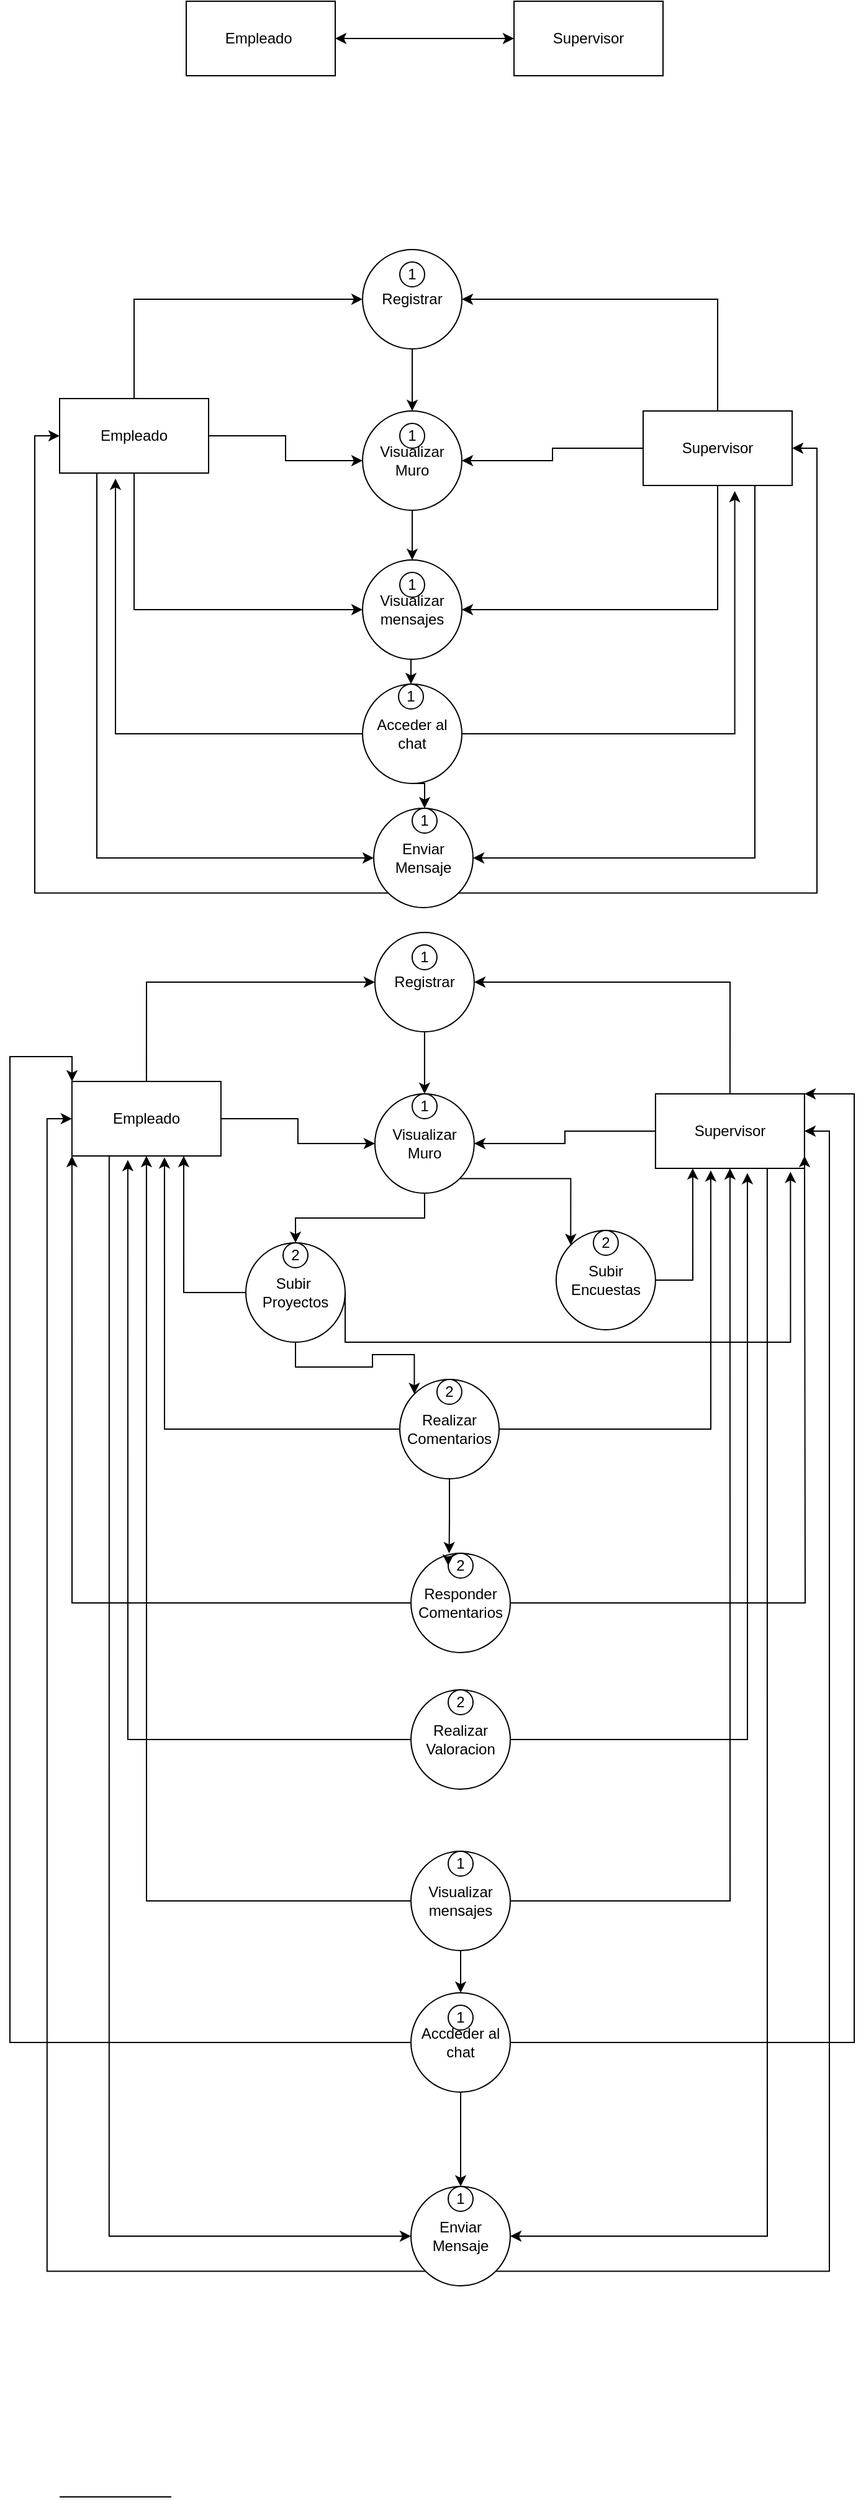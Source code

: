 <mxfile version="28.1.2">
  <diagram name="Página-1" id="LfR1hwVw9W9deJp4ly_a">
    <mxGraphModel dx="3169" dy="1744" grid="1" gridSize="10" guides="1" tooltips="1" connect="1" arrows="1" fold="1" page="1" pageScale="1" pageWidth="827" pageHeight="1169" math="0" shadow="0">
      <root>
        <mxCell id="0" />
        <mxCell id="1" parent="0" />
        <mxCell id="BPRIxgXjPqgxqExQSOau-2" value="Empleado&amp;nbsp;" style="rounded=0;whiteSpace=wrap;html=1;" vertex="1" parent="1">
          <mxGeometry x="232" y="150" width="120" height="60" as="geometry" />
        </mxCell>
        <mxCell id="BPRIxgXjPqgxqExQSOau-3" value="Supervisor" style="rounded=0;whiteSpace=wrap;html=1;" vertex="1" parent="1">
          <mxGeometry x="496" y="150" width="120" height="60" as="geometry" />
        </mxCell>
        <mxCell id="BPRIxgXjPqgxqExQSOau-4" value="" style="endArrow=classic;startArrow=classic;html=1;rounded=0;entryX=0;entryY=0.5;entryDx=0;entryDy=0;exitX=1;exitY=0.5;exitDx=0;exitDy=0;" edge="1" parent="1" source="BPRIxgXjPqgxqExQSOau-2" target="BPRIxgXjPqgxqExQSOau-3">
          <mxGeometry width="50" height="50" relative="1" as="geometry">
            <mxPoint x="402" y="200" as="sourcePoint" />
            <mxPoint x="452" y="150" as="targetPoint" />
          </mxGeometry>
        </mxCell>
        <mxCell id="BPRIxgXjPqgxqExQSOau-8" style="edgeStyle=orthogonalEdgeStyle;rounded=0;orthogonalLoop=1;jettySize=auto;html=1;exitX=0.5;exitY=0;exitDx=0;exitDy=0;entryX=0;entryY=0.5;entryDx=0;entryDy=0;" edge="1" parent="1" source="BPRIxgXjPqgxqExQSOau-5" target="BPRIxgXjPqgxqExQSOau-7">
          <mxGeometry relative="1" as="geometry" />
        </mxCell>
        <mxCell id="BPRIxgXjPqgxqExQSOau-26" style="edgeStyle=orthogonalEdgeStyle;rounded=0;orthogonalLoop=1;jettySize=auto;html=1;exitX=1;exitY=0.5;exitDx=0;exitDy=0;entryX=0;entryY=0.5;entryDx=0;entryDy=0;" edge="1" parent="1" source="BPRIxgXjPqgxqExQSOau-5" target="BPRIxgXjPqgxqExQSOau-18">
          <mxGeometry relative="1" as="geometry" />
        </mxCell>
        <mxCell id="BPRIxgXjPqgxqExQSOau-28" style="edgeStyle=orthogonalEdgeStyle;rounded=0;orthogonalLoop=1;jettySize=auto;html=1;exitX=0.5;exitY=1;exitDx=0;exitDy=0;entryX=0;entryY=0.5;entryDx=0;entryDy=0;" edge="1" parent="1" source="BPRIxgXjPqgxqExQSOau-5" target="BPRIxgXjPqgxqExQSOau-23">
          <mxGeometry relative="1" as="geometry" />
        </mxCell>
        <mxCell id="BPRIxgXjPqgxqExQSOau-32" style="edgeStyle=orthogonalEdgeStyle;rounded=0;orthogonalLoop=1;jettySize=auto;html=1;exitX=0.25;exitY=1;exitDx=0;exitDy=0;entryX=0;entryY=0.5;entryDx=0;entryDy=0;" edge="1" parent="1" source="BPRIxgXjPqgxqExQSOau-5" target="BPRIxgXjPqgxqExQSOau-30">
          <mxGeometry relative="1" as="geometry" />
        </mxCell>
        <mxCell id="BPRIxgXjPqgxqExQSOau-5" value="Empleado" style="rounded=0;whiteSpace=wrap;html=1;" vertex="1" parent="1">
          <mxGeometry x="130" y="470" width="120" height="60" as="geometry" />
        </mxCell>
        <mxCell id="BPRIxgXjPqgxqExQSOau-22" style="edgeStyle=orthogonalEdgeStyle;rounded=0;orthogonalLoop=1;jettySize=auto;html=1;exitX=0.5;exitY=1;exitDx=0;exitDy=0;entryX=0.5;entryY=0;entryDx=0;entryDy=0;" edge="1" parent="1" source="BPRIxgXjPqgxqExQSOau-7" target="BPRIxgXjPqgxqExQSOau-18">
          <mxGeometry relative="1" as="geometry" />
        </mxCell>
        <mxCell id="BPRIxgXjPqgxqExQSOau-7" value="Registrar" style="ellipse;whiteSpace=wrap;html=1;aspect=fixed;" vertex="1" parent="1">
          <mxGeometry x="374" y="350" width="80" height="80" as="geometry" />
        </mxCell>
        <mxCell id="BPRIxgXjPqgxqExQSOau-10" value="1" style="ellipse;whiteSpace=wrap;html=1;aspect=fixed;" vertex="1" parent="1">
          <mxGeometry x="404" y="360" width="20" height="20" as="geometry" />
        </mxCell>
        <mxCell id="BPRIxgXjPqgxqExQSOau-25" style="edgeStyle=orthogonalEdgeStyle;rounded=0;orthogonalLoop=1;jettySize=auto;html=1;exitX=0.5;exitY=1;exitDx=0;exitDy=0;entryX=0.5;entryY=0;entryDx=0;entryDy=0;" edge="1" parent="1" source="BPRIxgXjPqgxqExQSOau-18" target="BPRIxgXjPqgxqExQSOau-23">
          <mxGeometry relative="1" as="geometry" />
        </mxCell>
        <mxCell id="BPRIxgXjPqgxqExQSOau-18" value="Visualizar Muro" style="ellipse;whiteSpace=wrap;html=1;aspect=fixed;" vertex="1" parent="1">
          <mxGeometry x="374" y="480" width="80" height="80" as="geometry" />
        </mxCell>
        <mxCell id="BPRIxgXjPqgxqExQSOau-19" value="1" style="ellipse;whiteSpace=wrap;html=1;aspect=fixed;" vertex="1" parent="1">
          <mxGeometry x="404" y="490" width="20" height="20" as="geometry" />
        </mxCell>
        <mxCell id="BPRIxgXjPqgxqExQSOau-116" style="edgeStyle=orthogonalEdgeStyle;rounded=0;orthogonalLoop=1;jettySize=auto;html=1;exitX=0.5;exitY=1;exitDx=0;exitDy=0;entryX=0.5;entryY=0;entryDx=0;entryDy=0;" edge="1" parent="1" source="BPRIxgXjPqgxqExQSOau-23" target="BPRIxgXjPqgxqExQSOau-113">
          <mxGeometry relative="1" as="geometry" />
        </mxCell>
        <mxCell id="BPRIxgXjPqgxqExQSOau-23" value="Visualizar mensajes" style="ellipse;whiteSpace=wrap;html=1;aspect=fixed;" vertex="1" parent="1">
          <mxGeometry x="374" y="600" width="80" height="80" as="geometry" />
        </mxCell>
        <mxCell id="BPRIxgXjPqgxqExQSOau-24" value="1" style="ellipse;whiteSpace=wrap;html=1;aspect=fixed;" vertex="1" parent="1">
          <mxGeometry x="404" y="610" width="20" height="20" as="geometry" />
        </mxCell>
        <mxCell id="BPRIxgXjPqgxqExQSOau-42" style="edgeStyle=orthogonalEdgeStyle;rounded=0;orthogonalLoop=1;jettySize=auto;html=1;exitX=0;exitY=1;exitDx=0;exitDy=0;entryX=0;entryY=0.5;entryDx=0;entryDy=0;" edge="1" parent="1" source="BPRIxgXjPqgxqExQSOau-30" target="BPRIxgXjPqgxqExQSOau-5">
          <mxGeometry relative="1" as="geometry" />
        </mxCell>
        <mxCell id="BPRIxgXjPqgxqExQSOau-43" style="edgeStyle=orthogonalEdgeStyle;rounded=0;orthogonalLoop=1;jettySize=auto;html=1;exitX=1;exitY=1;exitDx=0;exitDy=0;entryX=1;entryY=0.5;entryDx=0;entryDy=0;" edge="1" parent="1" source="BPRIxgXjPqgxqExQSOau-30" target="BPRIxgXjPqgxqExQSOau-37">
          <mxGeometry relative="1" as="geometry" />
        </mxCell>
        <mxCell id="BPRIxgXjPqgxqExQSOau-30" value="Enviar&lt;div&gt;Mensaje&lt;/div&gt;" style="ellipse;whiteSpace=wrap;html=1;aspect=fixed;" vertex="1" parent="1">
          <mxGeometry x="383" y="800" width="80" height="80" as="geometry" />
        </mxCell>
        <mxCell id="BPRIxgXjPqgxqExQSOau-31" value="1" style="ellipse;whiteSpace=wrap;html=1;aspect=fixed;" vertex="1" parent="1">
          <mxGeometry x="414" y="800" width="20" height="20" as="geometry" />
        </mxCell>
        <mxCell id="BPRIxgXjPqgxqExQSOau-38" style="edgeStyle=orthogonalEdgeStyle;rounded=0;orthogonalLoop=1;jettySize=auto;html=1;exitX=0.5;exitY=0;exitDx=0;exitDy=0;entryX=1;entryY=0.5;entryDx=0;entryDy=0;" edge="1" parent="1" source="BPRIxgXjPqgxqExQSOau-37" target="BPRIxgXjPqgxqExQSOau-7">
          <mxGeometry relative="1" as="geometry" />
        </mxCell>
        <mxCell id="BPRIxgXjPqgxqExQSOau-39" style="edgeStyle=orthogonalEdgeStyle;rounded=0;orthogonalLoop=1;jettySize=auto;html=1;exitX=0;exitY=0.5;exitDx=0;exitDy=0;entryX=1;entryY=0.5;entryDx=0;entryDy=0;" edge="1" parent="1" source="BPRIxgXjPqgxqExQSOau-37" target="BPRIxgXjPqgxqExQSOau-18">
          <mxGeometry relative="1" as="geometry" />
        </mxCell>
        <mxCell id="BPRIxgXjPqgxqExQSOau-40" style="edgeStyle=orthogonalEdgeStyle;rounded=0;orthogonalLoop=1;jettySize=auto;html=1;exitX=0.5;exitY=1;exitDx=0;exitDy=0;entryX=1;entryY=0.5;entryDx=0;entryDy=0;" edge="1" parent="1" source="BPRIxgXjPqgxqExQSOau-37" target="BPRIxgXjPqgxqExQSOau-23">
          <mxGeometry relative="1" as="geometry" />
        </mxCell>
        <mxCell id="BPRIxgXjPqgxqExQSOau-41" style="edgeStyle=orthogonalEdgeStyle;rounded=0;orthogonalLoop=1;jettySize=auto;html=1;exitX=0.75;exitY=1;exitDx=0;exitDy=0;entryX=1;entryY=0.5;entryDx=0;entryDy=0;" edge="1" parent="1" source="BPRIxgXjPqgxqExQSOau-37" target="BPRIxgXjPqgxqExQSOau-30">
          <mxGeometry relative="1" as="geometry" />
        </mxCell>
        <mxCell id="BPRIxgXjPqgxqExQSOau-37" value="Supervisor" style="rounded=0;whiteSpace=wrap;html=1;" vertex="1" parent="1">
          <mxGeometry x="600" y="480" width="120" height="60" as="geometry" />
        </mxCell>
        <mxCell id="BPRIxgXjPqgxqExQSOau-46" style="edgeStyle=orthogonalEdgeStyle;rounded=0;orthogonalLoop=1;jettySize=auto;html=1;exitX=0.5;exitY=0;exitDx=0;exitDy=0;entryX=0;entryY=0.5;entryDx=0;entryDy=0;" edge="1" parent="1" source="BPRIxgXjPqgxqExQSOau-50" target="BPRIxgXjPqgxqExQSOau-52">
          <mxGeometry relative="1" as="geometry" />
        </mxCell>
        <mxCell id="BPRIxgXjPqgxqExQSOau-47" style="edgeStyle=orthogonalEdgeStyle;rounded=0;orthogonalLoop=1;jettySize=auto;html=1;exitX=1;exitY=0.5;exitDx=0;exitDy=0;entryX=0;entryY=0.5;entryDx=0;entryDy=0;" edge="1" parent="1" source="BPRIxgXjPqgxqExQSOau-50" target="BPRIxgXjPqgxqExQSOau-55">
          <mxGeometry relative="1" as="geometry" />
        </mxCell>
        <mxCell id="BPRIxgXjPqgxqExQSOau-49" style="edgeStyle=orthogonalEdgeStyle;rounded=0;orthogonalLoop=1;jettySize=auto;html=1;exitX=0.25;exitY=1;exitDx=0;exitDy=0;entryX=0;entryY=0.5;entryDx=0;entryDy=0;" edge="1" parent="1" source="BPRIxgXjPqgxqExQSOau-50" target="BPRIxgXjPqgxqExQSOau-61">
          <mxGeometry relative="1" as="geometry" />
        </mxCell>
        <mxCell id="BPRIxgXjPqgxqExQSOau-50" value="Empleado" style="rounded=0;whiteSpace=wrap;html=1;" vertex="1" parent="1">
          <mxGeometry x="139.95" y="1020" width="120" height="60" as="geometry" />
        </mxCell>
        <mxCell id="BPRIxgXjPqgxqExQSOau-51" style="edgeStyle=orthogonalEdgeStyle;rounded=0;orthogonalLoop=1;jettySize=auto;html=1;exitX=0.5;exitY=1;exitDx=0;exitDy=0;entryX=0.5;entryY=0;entryDx=0;entryDy=0;" edge="1" parent="1" source="BPRIxgXjPqgxqExQSOau-52" target="BPRIxgXjPqgxqExQSOau-55">
          <mxGeometry relative="1" as="geometry" />
        </mxCell>
        <mxCell id="BPRIxgXjPqgxqExQSOau-52" value="Registrar" style="ellipse;whiteSpace=wrap;html=1;aspect=fixed;" vertex="1" parent="1">
          <mxGeometry x="383.95" y="900" width="80" height="80" as="geometry" />
        </mxCell>
        <mxCell id="BPRIxgXjPqgxqExQSOau-53" value="1" style="ellipse;whiteSpace=wrap;html=1;aspect=fixed;" vertex="1" parent="1">
          <mxGeometry x="413.95" y="910" width="20" height="20" as="geometry" />
        </mxCell>
        <mxCell id="BPRIxgXjPqgxqExQSOau-72" style="edgeStyle=orthogonalEdgeStyle;rounded=0;orthogonalLoop=1;jettySize=auto;html=1;exitX=0.5;exitY=1;exitDx=0;exitDy=0;entryX=0.5;entryY=0;entryDx=0;entryDy=0;" edge="1" parent="1" source="BPRIxgXjPqgxqExQSOau-55" target="BPRIxgXjPqgxqExQSOau-70">
          <mxGeometry relative="1" as="geometry" />
        </mxCell>
        <mxCell id="BPRIxgXjPqgxqExQSOau-78" style="edgeStyle=orthogonalEdgeStyle;rounded=0;orthogonalLoop=1;jettySize=auto;html=1;exitX=1;exitY=1;exitDx=0;exitDy=0;entryX=0;entryY=0;entryDx=0;entryDy=0;" edge="1" parent="1" source="BPRIxgXjPqgxqExQSOau-55" target="BPRIxgXjPqgxqExQSOau-76">
          <mxGeometry relative="1" as="geometry" />
        </mxCell>
        <mxCell id="BPRIxgXjPqgxqExQSOau-55" value="Visualizar Muro" style="ellipse;whiteSpace=wrap;html=1;aspect=fixed;" vertex="1" parent="1">
          <mxGeometry x="383.95" y="1030" width="80" height="80" as="geometry" />
        </mxCell>
        <mxCell id="BPRIxgXjPqgxqExQSOau-56" value="1" style="ellipse;whiteSpace=wrap;html=1;aspect=fixed;" vertex="1" parent="1">
          <mxGeometry x="414" y="1030" width="20" height="20" as="geometry" />
        </mxCell>
        <mxCell id="BPRIxgXjPqgxqExQSOau-127" style="edgeStyle=orthogonalEdgeStyle;rounded=0;orthogonalLoop=1;jettySize=auto;html=1;exitX=0.5;exitY=1;exitDx=0;exitDy=0;entryX=0.5;entryY=0;entryDx=0;entryDy=0;" edge="1" parent="1" source="BPRIxgXjPqgxqExQSOau-57" target="BPRIxgXjPqgxqExQSOau-125">
          <mxGeometry relative="1" as="geometry" />
        </mxCell>
        <mxCell id="BPRIxgXjPqgxqExQSOau-132" style="edgeStyle=orthogonalEdgeStyle;rounded=0;orthogonalLoop=1;jettySize=auto;html=1;exitX=0;exitY=0.5;exitDx=0;exitDy=0;entryX=0.5;entryY=1;entryDx=0;entryDy=0;" edge="1" parent="1" source="BPRIxgXjPqgxqExQSOau-57" target="BPRIxgXjPqgxqExQSOau-50">
          <mxGeometry relative="1" as="geometry" />
        </mxCell>
        <mxCell id="BPRIxgXjPqgxqExQSOau-133" style="edgeStyle=orthogonalEdgeStyle;rounded=0;orthogonalLoop=1;jettySize=auto;html=1;exitX=1;exitY=0.5;exitDx=0;exitDy=0;entryX=0.5;entryY=1;entryDx=0;entryDy=0;" edge="1" parent="1" source="BPRIxgXjPqgxqExQSOau-57" target="BPRIxgXjPqgxqExQSOau-67">
          <mxGeometry relative="1" as="geometry" />
        </mxCell>
        <mxCell id="BPRIxgXjPqgxqExQSOau-57" value="Visualizar mensajes" style="ellipse;whiteSpace=wrap;html=1;aspect=fixed;" vertex="1" parent="1">
          <mxGeometry x="413" y="1640" width="80" height="80" as="geometry" />
        </mxCell>
        <mxCell id="BPRIxgXjPqgxqExQSOau-58" value="1" style="ellipse;whiteSpace=wrap;html=1;aspect=fixed;" vertex="1" parent="1">
          <mxGeometry x="443" y="1640" width="20" height="20" as="geometry" />
        </mxCell>
        <mxCell id="BPRIxgXjPqgxqExQSOau-59" style="edgeStyle=orthogonalEdgeStyle;rounded=0;orthogonalLoop=1;jettySize=auto;html=1;exitX=0;exitY=1;exitDx=0;exitDy=0;entryX=0;entryY=0.5;entryDx=0;entryDy=0;" edge="1" parent="1" source="BPRIxgXjPqgxqExQSOau-61" target="BPRIxgXjPqgxqExQSOau-50">
          <mxGeometry relative="1" as="geometry" />
        </mxCell>
        <mxCell id="BPRIxgXjPqgxqExQSOau-60" style="edgeStyle=orthogonalEdgeStyle;rounded=0;orthogonalLoop=1;jettySize=auto;html=1;exitX=1;exitY=1;exitDx=0;exitDy=0;entryX=1;entryY=0.5;entryDx=0;entryDy=0;" edge="1" parent="1" source="BPRIxgXjPqgxqExQSOau-61" target="BPRIxgXjPqgxqExQSOau-67">
          <mxGeometry relative="1" as="geometry" />
        </mxCell>
        <mxCell id="BPRIxgXjPqgxqExQSOau-61" value="Enviar&lt;div&gt;Mensaje&lt;/div&gt;" style="ellipse;whiteSpace=wrap;html=1;aspect=fixed;" vertex="1" parent="1">
          <mxGeometry x="413" y="1910" width="80" height="80" as="geometry" />
        </mxCell>
        <mxCell id="BPRIxgXjPqgxqExQSOau-63" style="edgeStyle=orthogonalEdgeStyle;rounded=0;orthogonalLoop=1;jettySize=auto;html=1;exitX=0.5;exitY=0;exitDx=0;exitDy=0;entryX=1;entryY=0.5;entryDx=0;entryDy=0;" edge="1" parent="1" source="BPRIxgXjPqgxqExQSOau-67" target="BPRIxgXjPqgxqExQSOau-52">
          <mxGeometry relative="1" as="geometry" />
        </mxCell>
        <mxCell id="BPRIxgXjPqgxqExQSOau-64" style="edgeStyle=orthogonalEdgeStyle;rounded=0;orthogonalLoop=1;jettySize=auto;html=1;exitX=0;exitY=0.5;exitDx=0;exitDy=0;entryX=1;entryY=0.5;entryDx=0;entryDy=0;" edge="1" parent="1" source="BPRIxgXjPqgxqExQSOau-67" target="BPRIxgXjPqgxqExQSOau-55">
          <mxGeometry relative="1" as="geometry" />
        </mxCell>
        <mxCell id="BPRIxgXjPqgxqExQSOau-66" style="edgeStyle=orthogonalEdgeStyle;rounded=0;orthogonalLoop=1;jettySize=auto;html=1;exitX=0.75;exitY=1;exitDx=0;exitDy=0;entryX=1;entryY=0.5;entryDx=0;entryDy=0;" edge="1" parent="1" source="BPRIxgXjPqgxqExQSOau-67" target="BPRIxgXjPqgxqExQSOau-61">
          <mxGeometry relative="1" as="geometry" />
        </mxCell>
        <mxCell id="BPRIxgXjPqgxqExQSOau-67" value="Supervisor" style="rounded=0;whiteSpace=wrap;html=1;" vertex="1" parent="1">
          <mxGeometry x="609.95" y="1030" width="120" height="60" as="geometry" />
        </mxCell>
        <mxCell id="BPRIxgXjPqgxqExQSOau-73" style="edgeStyle=orthogonalEdgeStyle;rounded=0;orthogonalLoop=1;jettySize=auto;html=1;exitX=0;exitY=0.5;exitDx=0;exitDy=0;entryX=0.75;entryY=1;entryDx=0;entryDy=0;" edge="1" parent="1" source="BPRIxgXjPqgxqExQSOau-70" target="BPRIxgXjPqgxqExQSOau-50">
          <mxGeometry relative="1" as="geometry" />
        </mxCell>
        <mxCell id="BPRIxgXjPqgxqExQSOau-99" style="edgeStyle=orthogonalEdgeStyle;rounded=0;orthogonalLoop=1;jettySize=auto;html=1;exitX=0.5;exitY=1;exitDx=0;exitDy=0;entryX=0;entryY=0;entryDx=0;entryDy=0;" edge="1" parent="1" source="BPRIxgXjPqgxqExQSOau-70" target="BPRIxgXjPqgxqExQSOau-82">
          <mxGeometry relative="1" as="geometry" />
        </mxCell>
        <mxCell id="BPRIxgXjPqgxqExQSOau-70" value="Subir&amp;nbsp;&lt;div&gt;Proyectos&lt;/div&gt;" style="ellipse;whiteSpace=wrap;html=1;aspect=fixed;" vertex="1" parent="1">
          <mxGeometry x="280" y="1150" width="80" height="80" as="geometry" />
        </mxCell>
        <mxCell id="BPRIxgXjPqgxqExQSOau-71" value="2" style="ellipse;whiteSpace=wrap;html=1;aspect=fixed;" vertex="1" parent="1">
          <mxGeometry x="310" y="1150" width="20" height="20" as="geometry" />
        </mxCell>
        <mxCell id="BPRIxgXjPqgxqExQSOau-79" style="edgeStyle=orthogonalEdgeStyle;rounded=0;orthogonalLoop=1;jettySize=auto;html=1;exitX=1;exitY=0.5;exitDx=0;exitDy=0;entryX=0.25;entryY=1;entryDx=0;entryDy=0;" edge="1" parent="1" source="BPRIxgXjPqgxqExQSOau-76" target="BPRIxgXjPqgxqExQSOau-67">
          <mxGeometry relative="1" as="geometry" />
        </mxCell>
        <mxCell id="BPRIxgXjPqgxqExQSOau-76" value="Subir Encuestas" style="ellipse;whiteSpace=wrap;html=1;aspect=fixed;" vertex="1" parent="1">
          <mxGeometry x="529.95" y="1140" width="80" height="80" as="geometry" />
        </mxCell>
        <mxCell id="BPRIxgXjPqgxqExQSOau-77" value="2" style="ellipse;whiteSpace=wrap;html=1;aspect=fixed;" vertex="1" parent="1">
          <mxGeometry x="559.95" y="1140" width="20" height="20" as="geometry" />
        </mxCell>
        <mxCell id="BPRIxgXjPqgxqExQSOau-109" style="edgeStyle=orthogonalEdgeStyle;rounded=0;orthogonalLoop=1;jettySize=auto;html=1;exitX=0.5;exitY=1;exitDx=0;exitDy=0;" edge="1" parent="1" source="BPRIxgXjPqgxqExQSOau-82">
          <mxGeometry relative="1" as="geometry">
            <mxPoint x="443.75" y="1400" as="targetPoint" />
          </mxGeometry>
        </mxCell>
        <mxCell id="BPRIxgXjPqgxqExQSOau-82" value="Realizar&lt;div&gt;Comentarios&lt;/div&gt;" style="ellipse;whiteSpace=wrap;html=1;aspect=fixed;" vertex="1" parent="1">
          <mxGeometry x="404" y="1260" width="80" height="80" as="geometry" />
        </mxCell>
        <mxCell id="BPRIxgXjPqgxqExQSOau-83" value="2" style="ellipse;whiteSpace=wrap;html=1;aspect=fixed;" vertex="1" parent="1">
          <mxGeometry x="433.95" y="1260" width="20" height="20" as="geometry" />
        </mxCell>
        <mxCell id="BPRIxgXjPqgxqExQSOau-84" style="edgeStyle=orthogonalEdgeStyle;rounded=0;orthogonalLoop=1;jettySize=auto;html=1;exitX=0;exitY=0.5;exitDx=0;exitDy=0;entryX=0.621;entryY=1.018;entryDx=0;entryDy=0;entryPerimeter=0;" edge="1" parent="1" source="BPRIxgXjPqgxqExQSOau-82" target="BPRIxgXjPqgxqExQSOau-50">
          <mxGeometry relative="1" as="geometry" />
        </mxCell>
        <mxCell id="BPRIxgXjPqgxqExQSOau-85" style="edgeStyle=orthogonalEdgeStyle;rounded=0;orthogonalLoop=1;jettySize=auto;html=1;exitX=1;exitY=0.5;exitDx=0;exitDy=0;entryX=0.371;entryY=1.027;entryDx=0;entryDy=0;entryPerimeter=0;" edge="1" parent="1" source="BPRIxgXjPqgxqExQSOau-82" target="BPRIxgXjPqgxqExQSOau-67">
          <mxGeometry relative="1" as="geometry" />
        </mxCell>
        <mxCell id="BPRIxgXjPqgxqExQSOau-92" value="Realizar&lt;div&gt;Valoracion&lt;/div&gt;" style="ellipse;whiteSpace=wrap;html=1;aspect=fixed;" vertex="1" parent="1">
          <mxGeometry x="413" y="1510" width="80" height="80" as="geometry" />
        </mxCell>
        <mxCell id="BPRIxgXjPqgxqExQSOau-93" value="2" style="ellipse;whiteSpace=wrap;html=1;aspect=fixed;" vertex="1" parent="1">
          <mxGeometry x="443" y="1510" width="20" height="20" as="geometry" />
        </mxCell>
        <mxCell id="BPRIxgXjPqgxqExQSOau-95" style="edgeStyle=orthogonalEdgeStyle;rounded=0;orthogonalLoop=1;jettySize=auto;html=1;exitX=1;exitY=0.5;exitDx=0;exitDy=0;entryX=0.617;entryY=1.062;entryDx=0;entryDy=0;entryPerimeter=0;" edge="1" parent="1" source="BPRIxgXjPqgxqExQSOau-92" target="BPRIxgXjPqgxqExQSOau-67">
          <mxGeometry relative="1" as="geometry" />
        </mxCell>
        <mxCell id="BPRIxgXjPqgxqExQSOau-96" style="edgeStyle=orthogonalEdgeStyle;rounded=0;orthogonalLoop=1;jettySize=auto;html=1;exitX=0;exitY=0.5;exitDx=0;exitDy=0;entryX=0.375;entryY=1.054;entryDx=0;entryDy=0;entryPerimeter=0;" edge="1" parent="1" source="BPRIxgXjPqgxqExQSOau-92" target="BPRIxgXjPqgxqExQSOau-50">
          <mxGeometry relative="1" as="geometry" />
        </mxCell>
        <mxCell id="BPRIxgXjPqgxqExQSOau-97" style="edgeStyle=orthogonalEdgeStyle;rounded=0;orthogonalLoop=1;jettySize=auto;html=1;exitX=1;exitY=0.5;exitDx=0;exitDy=0;entryX=0.906;entryY=1.045;entryDx=0;entryDy=0;entryPerimeter=0;" edge="1" parent="1" source="BPRIxgXjPqgxqExQSOau-70" target="BPRIxgXjPqgxqExQSOau-67">
          <mxGeometry relative="1" as="geometry">
            <Array as="points">
              <mxPoint x="360" y="1230" />
              <mxPoint x="719" y="1230" />
            </Array>
          </mxGeometry>
        </mxCell>
        <mxCell id="BPRIxgXjPqgxqExQSOau-110" style="edgeStyle=orthogonalEdgeStyle;rounded=0;orthogonalLoop=1;jettySize=auto;html=1;exitX=1;exitY=0.5;exitDx=0;exitDy=0;" edge="1" parent="1" source="BPRIxgXjPqgxqExQSOau-103">
          <mxGeometry relative="1" as="geometry">
            <mxPoint x="730" y="1080" as="targetPoint" />
          </mxGeometry>
        </mxCell>
        <mxCell id="BPRIxgXjPqgxqExQSOau-111" style="edgeStyle=orthogonalEdgeStyle;rounded=0;orthogonalLoop=1;jettySize=auto;html=1;exitX=0;exitY=0.5;exitDx=0;exitDy=0;entryX=0;entryY=1;entryDx=0;entryDy=0;" edge="1" parent="1" source="BPRIxgXjPqgxqExQSOau-103" target="BPRIxgXjPqgxqExQSOau-50">
          <mxGeometry relative="1" as="geometry" />
        </mxCell>
        <mxCell id="BPRIxgXjPqgxqExQSOau-103" value="Responder&lt;div&gt;Comentarios&lt;/div&gt;" style="ellipse;whiteSpace=wrap;html=1;aspect=fixed;" vertex="1" parent="1">
          <mxGeometry x="413" y="1400" width="80" height="80" as="geometry" />
        </mxCell>
        <mxCell id="BPRIxgXjPqgxqExQSOau-104" value="2" style="ellipse;whiteSpace=wrap;html=1;aspect=fixed;" vertex="1" parent="1">
          <mxGeometry x="443" y="1400" width="20" height="20" as="geometry" />
        </mxCell>
        <mxCell id="BPRIxgXjPqgxqExQSOau-108" style="edgeStyle=orthogonalEdgeStyle;rounded=0;orthogonalLoop=1;jettySize=auto;html=1;exitX=0;exitY=0;exitDx=0;exitDy=0;entryX=0;entryY=0.5;entryDx=0;entryDy=0;" edge="1" parent="1" source="BPRIxgXjPqgxqExQSOau-104" target="BPRIxgXjPqgxqExQSOau-104">
          <mxGeometry relative="1" as="geometry" />
        </mxCell>
        <mxCell id="BPRIxgXjPqgxqExQSOau-117" style="edgeStyle=orthogonalEdgeStyle;rounded=0;orthogonalLoop=1;jettySize=auto;html=1;exitX=0.5;exitY=1;exitDx=0;exitDy=0;entryX=0.5;entryY=0;entryDx=0;entryDy=0;" edge="1" parent="1" source="BPRIxgXjPqgxqExQSOau-112" target="BPRIxgXjPqgxqExQSOau-31">
          <mxGeometry relative="1" as="geometry" />
        </mxCell>
        <mxCell id="BPRIxgXjPqgxqExQSOau-112" value="Acceder al chat" style="ellipse;whiteSpace=wrap;html=1;aspect=fixed;" vertex="1" parent="1">
          <mxGeometry x="374" y="700" width="80" height="80" as="geometry" />
        </mxCell>
        <mxCell id="BPRIxgXjPqgxqExQSOau-113" value="1" style="ellipse;whiteSpace=wrap;html=1;aspect=fixed;" vertex="1" parent="1">
          <mxGeometry x="403" y="700" width="20" height="20" as="geometry" />
        </mxCell>
        <mxCell id="BPRIxgXjPqgxqExQSOau-118" style="edgeStyle=orthogonalEdgeStyle;rounded=0;orthogonalLoop=1;jettySize=auto;html=1;exitX=0;exitY=0.5;exitDx=0;exitDy=0;entryX=0.375;entryY=1.075;entryDx=0;entryDy=0;entryPerimeter=0;" edge="1" parent="1" source="BPRIxgXjPqgxqExQSOau-112" target="BPRIxgXjPqgxqExQSOau-5">
          <mxGeometry relative="1" as="geometry" />
        </mxCell>
        <mxCell id="BPRIxgXjPqgxqExQSOau-119" style="edgeStyle=orthogonalEdgeStyle;rounded=0;orthogonalLoop=1;jettySize=auto;html=1;exitX=1;exitY=0.5;exitDx=0;exitDy=0;entryX=0.615;entryY=1.075;entryDx=0;entryDy=0;entryPerimeter=0;" edge="1" parent="1" source="BPRIxgXjPqgxqExQSOau-112" target="BPRIxgXjPqgxqExQSOau-37">
          <mxGeometry relative="1" as="geometry" />
        </mxCell>
        <mxCell id="BPRIxgXjPqgxqExQSOau-121" value="1" style="ellipse;whiteSpace=wrap;html=1;aspect=fixed;" vertex="1" parent="1">
          <mxGeometry x="443" y="1910" width="20" height="20" as="geometry" />
        </mxCell>
        <mxCell id="BPRIxgXjPqgxqExQSOau-128" style="edgeStyle=orthogonalEdgeStyle;rounded=0;orthogonalLoop=1;jettySize=auto;html=1;exitX=0.5;exitY=1;exitDx=0;exitDy=0;entryX=0.5;entryY=0;entryDx=0;entryDy=0;" edge="1" parent="1" source="BPRIxgXjPqgxqExQSOau-125" target="BPRIxgXjPqgxqExQSOau-121">
          <mxGeometry relative="1" as="geometry" />
        </mxCell>
        <mxCell id="BPRIxgXjPqgxqExQSOau-129" style="edgeStyle=orthogonalEdgeStyle;rounded=0;orthogonalLoop=1;jettySize=auto;html=1;exitX=1;exitY=0.5;exitDx=0;exitDy=0;" edge="1" parent="1" source="BPRIxgXjPqgxqExQSOau-125">
          <mxGeometry relative="1" as="geometry">
            <mxPoint x="730" y="1030" as="targetPoint" />
            <Array as="points">
              <mxPoint x="770" y="1794" />
              <mxPoint x="770" y="1030" />
            </Array>
          </mxGeometry>
        </mxCell>
        <mxCell id="BPRIxgXjPqgxqExQSOau-130" style="edgeStyle=orthogonalEdgeStyle;rounded=0;orthogonalLoop=1;jettySize=auto;html=1;exitX=0;exitY=0.5;exitDx=0;exitDy=0;" edge="1" parent="1" source="BPRIxgXjPqgxqExQSOau-125">
          <mxGeometry relative="1" as="geometry">
            <mxPoint x="140" y="1020" as="targetPoint" />
            <Array as="points">
              <mxPoint x="90" y="1794" />
              <mxPoint x="90" y="1000" />
              <mxPoint x="140" y="1000" />
            </Array>
          </mxGeometry>
        </mxCell>
        <mxCell id="BPRIxgXjPqgxqExQSOau-125" value="Accdeder al chat" style="ellipse;whiteSpace=wrap;html=1;aspect=fixed;" vertex="1" parent="1">
          <mxGeometry x="413" y="1754" width="80" height="80" as="geometry" />
        </mxCell>
        <mxCell id="BPRIxgXjPqgxqExQSOau-126" value="1" style="ellipse;whiteSpace=wrap;html=1;aspect=fixed;" vertex="1" parent="1">
          <mxGeometry x="443" y="1764" width="20" height="20" as="geometry" />
        </mxCell>
        <mxCell id="BPRIxgXjPqgxqExQSOau-134" value="" style="endArrow=none;html=1;rounded=0;" edge="1" parent="1">
          <mxGeometry width="50" height="50" relative="1" as="geometry">
            <mxPoint x="130" y="2160" as="sourcePoint" />
            <mxPoint x="220" y="2160" as="targetPoint" />
          </mxGeometry>
        </mxCell>
      </root>
    </mxGraphModel>
  </diagram>
</mxfile>
